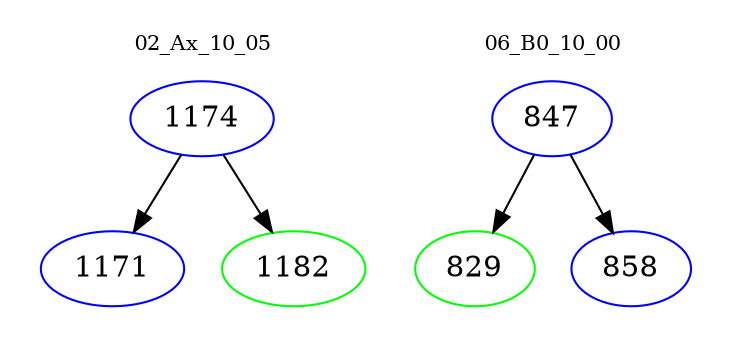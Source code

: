 digraph{
subgraph cluster_0 {
color = white
label = "02_Ax_10_05";
fontsize=10;
T0_1174 [label="1174", color="blue"]
T0_1174 -> T0_1171 [color="black"]
T0_1171 [label="1171", color="blue"]
T0_1174 -> T0_1182 [color="black"]
T0_1182 [label="1182", color="green"]
}
subgraph cluster_1 {
color = white
label = "06_B0_10_00";
fontsize=10;
T1_847 [label="847", color="blue"]
T1_847 -> T1_829 [color="black"]
T1_829 [label="829", color="green"]
T1_847 -> T1_858 [color="black"]
T1_858 [label="858", color="blue"]
}
}
